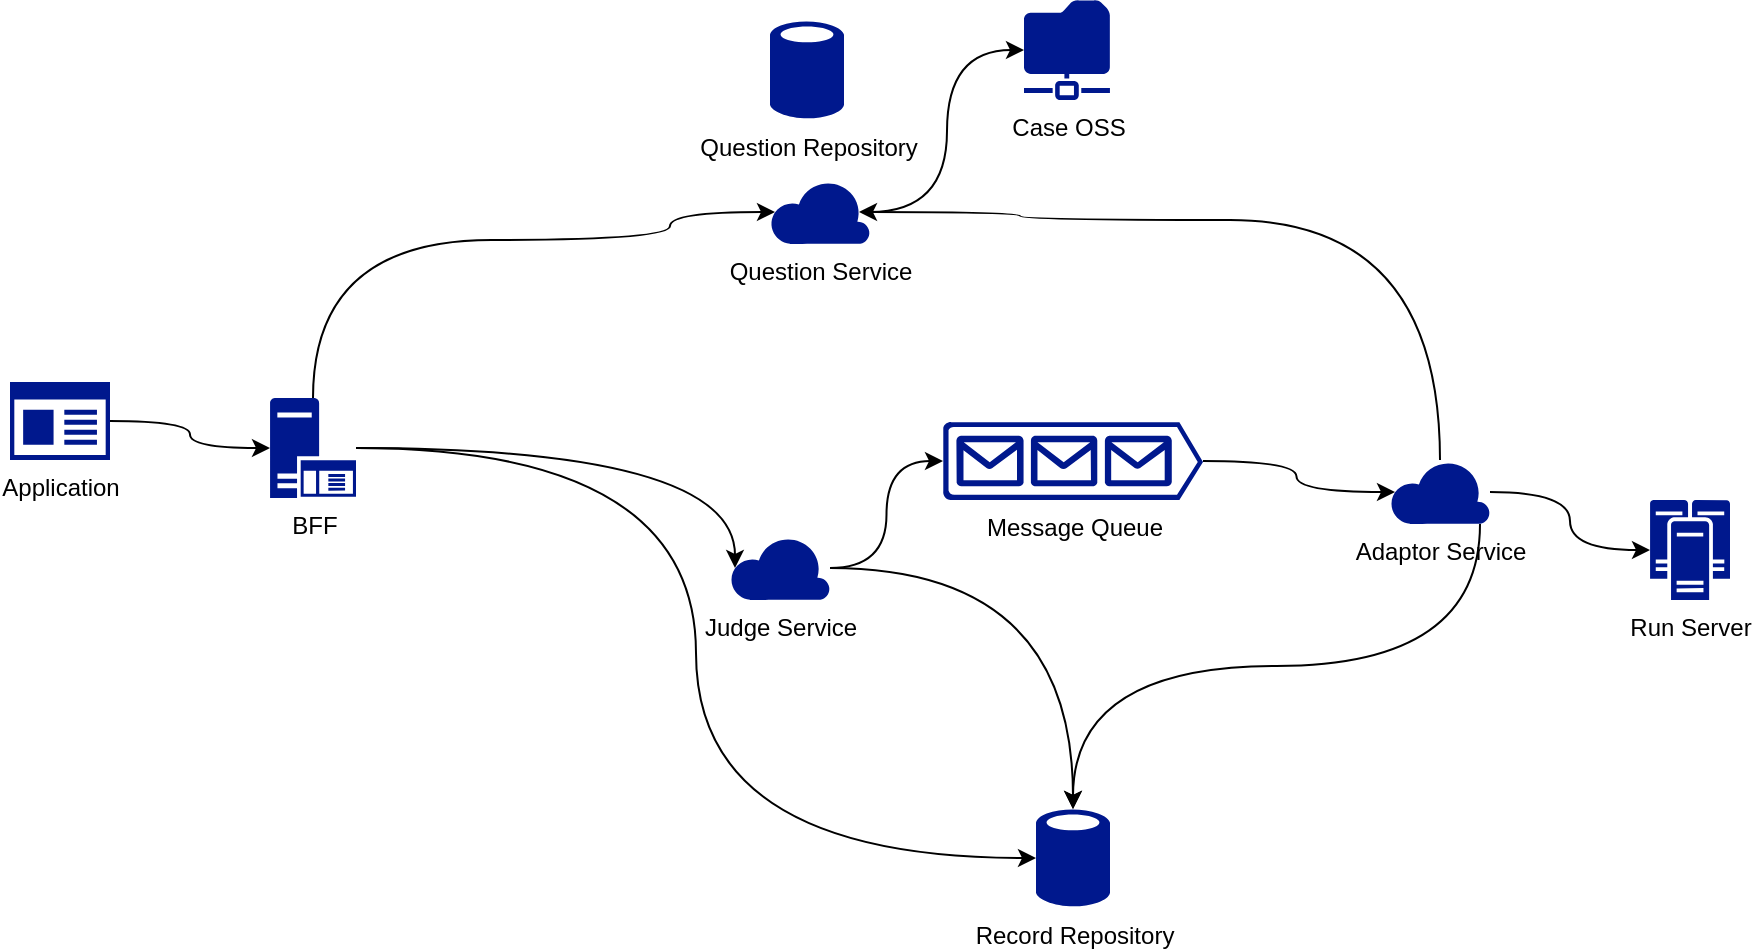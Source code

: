 <mxfile version="24.6.3" type="github">
  <diagram name="Page-1" id="QzZd_IAzWdYlVaJUvz0e">
    <mxGraphModel dx="1433" dy="607" grid="1" gridSize="10" guides="1" tooltips="1" connect="1" arrows="1" fold="1" page="1" pageScale="1" pageWidth="850" pageHeight="1100" math="0" shadow="0">
      <root>
        <mxCell id="0" />
        <mxCell id="1" parent="0" />
        <mxCell id="hPZAuObZ41Z15zBgy_SH-5" value="Application" style="sketch=0;aspect=fixed;pointerEvents=1;shadow=0;dashed=0;html=1;strokeColor=none;labelPosition=center;verticalLabelPosition=bottom;verticalAlign=top;align=center;fillColor=#00188D;shape=mxgraph.mscae.enterprise.app_generic" parent="1" vertex="1">
          <mxGeometry x="90" y="381" width="50" height="39" as="geometry" />
        </mxCell>
        <mxCell id="hPZAuObZ41Z15zBgy_SH-7" value="BFF" style="sketch=0;aspect=fixed;pointerEvents=1;shadow=0;dashed=0;html=1;strokeColor=none;labelPosition=center;verticalLabelPosition=bottom;verticalAlign=top;align=center;fillColor=#00188D;shape=mxgraph.mscae.enterprise.application_server" parent="1" vertex="1">
          <mxGeometry x="220" y="389" width="43" height="50" as="geometry" />
        </mxCell>
        <mxCell id="hPZAuObZ41Z15zBgy_SH-9" value="Judge Service" style="sketch=0;aspect=fixed;pointerEvents=1;shadow=0;dashed=0;html=1;strokeColor=none;labelPosition=center;verticalLabelPosition=bottom;verticalAlign=top;align=center;fillColor=#00188D;shape=mxgraph.azure.cloud" parent="1" vertex="1">
          <mxGeometry x="450" y="458" width="50" height="32" as="geometry" />
        </mxCell>
        <mxCell id="hPZAuObZ41Z15zBgy_SH-15" value="Adaptor Service" style="sketch=0;aspect=fixed;pointerEvents=1;shadow=0;dashed=0;html=1;strokeColor=none;labelPosition=center;verticalLabelPosition=bottom;verticalAlign=top;align=center;fillColor=#00188D;shape=mxgraph.azure.cloud" parent="1" vertex="1">
          <mxGeometry x="780" y="420" width="50" height="32" as="geometry" />
        </mxCell>
        <mxCell id="hPZAuObZ41Z15zBgy_SH-16" value="Run Server" style="sketch=0;aspect=fixed;pointerEvents=1;shadow=0;dashed=0;html=1;strokeColor=none;labelPosition=center;verticalLabelPosition=bottom;verticalAlign=top;align=center;fillColor=#00188D;shape=mxgraph.mscae.enterprise.cluster_server" parent="1" vertex="1">
          <mxGeometry x="910" y="440" width="40" height="50" as="geometry" />
        </mxCell>
        <mxCell id="hPZAuObZ41Z15zBgy_SH-26" style="edgeStyle=orthogonalEdgeStyle;rounded=0;orthogonalLoop=1;jettySize=auto;html=1;entryX=0;entryY=0.5;entryDx=0;entryDy=0;entryPerimeter=0;curved=1;exitX=1;exitY=0.5;exitDx=0;exitDy=0;exitPerimeter=0;" parent="1" source="hPZAuObZ41Z15zBgy_SH-5" target="hPZAuObZ41Z15zBgy_SH-7" edge="1">
          <mxGeometry relative="1" as="geometry">
            <mxPoint x="197" y="345" as="sourcePoint" />
          </mxGeometry>
        </mxCell>
        <mxCell id="hPZAuObZ41Z15zBgy_SH-29" style="edgeStyle=orthogonalEdgeStyle;rounded=0;orthogonalLoop=1;jettySize=auto;html=1;entryX=0;entryY=0.5;entryDx=0;entryDy=0;entryPerimeter=0;curved=1;" parent="1" source="hPZAuObZ41Z15zBgy_SH-15" target="hPZAuObZ41Z15zBgy_SH-16" edge="1">
          <mxGeometry relative="1" as="geometry" />
        </mxCell>
        <mxCell id="hPZAuObZ41Z15zBgy_SH-30" value="Message Queue" style="sketch=0;aspect=fixed;pointerEvents=1;shadow=0;dashed=0;html=1;strokeColor=none;labelPosition=center;verticalLabelPosition=bottom;verticalAlign=top;align=center;fillColor=#00188D;shape=mxgraph.azure.queue_generic" parent="1" vertex="1">
          <mxGeometry x="556.5" y="401" width="130" height="39" as="geometry" />
        </mxCell>
        <mxCell id="hPZAuObZ41Z15zBgy_SH-33" style="edgeStyle=orthogonalEdgeStyle;rounded=0;orthogonalLoop=1;jettySize=auto;html=1;entryX=0;entryY=0.5;entryDx=0;entryDy=0;entryPerimeter=0;curved=1;" parent="1" source="hPZAuObZ41Z15zBgy_SH-9" target="hPZAuObZ41Z15zBgy_SH-30" edge="1">
          <mxGeometry relative="1" as="geometry" />
        </mxCell>
        <mxCell id="hPZAuObZ41Z15zBgy_SH-35" style="edgeStyle=orthogonalEdgeStyle;rounded=0;orthogonalLoop=1;jettySize=auto;html=1;entryX=0.5;entryY=0.01;entryDx=0;entryDy=0;entryPerimeter=0;curved=1;" parent="1" source="hPZAuObZ41Z15zBgy_SH-9" target="hPZAuObZ41Z15zBgy_SH-20" edge="1">
          <mxGeometry relative="1" as="geometry" />
        </mxCell>
        <mxCell id="hPZAuObZ41Z15zBgy_SH-36" style="edgeStyle=orthogonalEdgeStyle;rounded=0;orthogonalLoop=1;jettySize=auto;html=1;entryX=0.5;entryY=0.01;entryDx=0;entryDy=0;entryPerimeter=0;curved=1;exitX=0.9;exitY=1;exitDx=0;exitDy=0;exitPerimeter=0;" parent="1" source="hPZAuObZ41Z15zBgy_SH-15" target="hPZAuObZ41Z15zBgy_SH-20" edge="1">
          <mxGeometry relative="1" as="geometry" />
        </mxCell>
        <mxCell id="hPZAuObZ41Z15zBgy_SH-20" value="Record Repository" style="sketch=0;aspect=fixed;pointerEvents=1;shadow=0;dashed=0;html=1;strokeColor=none;labelPosition=center;verticalLabelPosition=bottom;verticalAlign=top;align=center;fillColor=#00188D;shape=mxgraph.mscae.enterprise.database_generic" parent="1" vertex="1">
          <mxGeometry x="603" y="594" width="37" height="50" as="geometry" />
        </mxCell>
        <mxCell id="is69PrFka12TwKATJCTe-2" style="edgeStyle=orthogonalEdgeStyle;rounded=0;orthogonalLoop=1;jettySize=auto;html=1;entryX=0.05;entryY=0.5;entryDx=0;entryDy=0;entryPerimeter=0;curved=1;" parent="1" source="hPZAuObZ41Z15zBgy_SH-30" target="hPZAuObZ41Z15zBgy_SH-15" edge="1">
          <mxGeometry relative="1" as="geometry" />
        </mxCell>
        <mxCell id="Fwq9YYvaPhJEHygvi5cf-6" value="Case OSS" style="sketch=0;aspect=fixed;pointerEvents=1;shadow=0;dashed=0;html=1;strokeColor=none;labelPosition=center;verticalLabelPosition=bottom;verticalAlign=top;align=center;fillColor=#00188D;shape=mxgraph.mscae.enterprise.shared_folder" vertex="1" parent="1">
          <mxGeometry x="597" y="190" width="43" height="50" as="geometry" />
        </mxCell>
        <mxCell id="Fwq9YYvaPhJEHygvi5cf-9" value="Question Service" style="sketch=0;aspect=fixed;pointerEvents=1;shadow=0;dashed=0;html=1;strokeColor=none;labelPosition=center;verticalLabelPosition=bottom;verticalAlign=top;align=center;fillColor=#00188D;shape=mxgraph.azure.cloud" vertex="1" parent="1">
          <mxGeometry x="470" y="280" width="50" height="32" as="geometry" />
        </mxCell>
        <mxCell id="Fwq9YYvaPhJEHygvi5cf-11" style="edgeStyle=orthogonalEdgeStyle;rounded=0;orthogonalLoop=1;jettySize=auto;html=1;entryX=0;entryY=0.5;entryDx=0;entryDy=0;entryPerimeter=0;curved=1;" edge="1" parent="1" source="Fwq9YYvaPhJEHygvi5cf-9" target="Fwq9YYvaPhJEHygvi5cf-6">
          <mxGeometry relative="1" as="geometry" />
        </mxCell>
        <mxCell id="Fwq9YYvaPhJEHygvi5cf-12" style="edgeStyle=orthogonalEdgeStyle;rounded=0;orthogonalLoop=1;jettySize=auto;html=1;entryX=0.89;entryY=0.5;entryDx=0;entryDy=0;entryPerimeter=0;curved=1;" edge="1" parent="1" source="hPZAuObZ41Z15zBgy_SH-15" target="Fwq9YYvaPhJEHygvi5cf-9">
          <mxGeometry relative="1" as="geometry">
            <Array as="points">
              <mxPoint x="805" y="300" />
              <mxPoint x="595" y="300" />
            </Array>
          </mxGeometry>
        </mxCell>
        <mxCell id="Fwq9YYvaPhJEHygvi5cf-15" style="edgeStyle=orthogonalEdgeStyle;rounded=0;orthogonalLoop=1;jettySize=auto;html=1;entryX=0.05;entryY=0.5;entryDx=0;entryDy=0;entryPerimeter=0;curved=1;" edge="1" parent="1" source="hPZAuObZ41Z15zBgy_SH-7" target="Fwq9YYvaPhJEHygvi5cf-9">
          <mxGeometry relative="1" as="geometry">
            <Array as="points">
              <mxPoint x="242" y="310" />
              <mxPoint x="420" y="310" />
              <mxPoint x="420" y="296" />
            </Array>
          </mxGeometry>
        </mxCell>
        <mxCell id="Fwq9YYvaPhJEHygvi5cf-16" style="edgeStyle=orthogonalEdgeStyle;rounded=0;orthogonalLoop=1;jettySize=auto;html=1;entryX=0.05;entryY=0.5;entryDx=0;entryDy=0;entryPerimeter=0;curved=1;" edge="1" parent="1" source="hPZAuObZ41Z15zBgy_SH-7" target="hPZAuObZ41Z15zBgy_SH-9">
          <mxGeometry relative="1" as="geometry" />
        </mxCell>
        <mxCell id="Fwq9YYvaPhJEHygvi5cf-17" style="edgeStyle=orthogonalEdgeStyle;rounded=0;orthogonalLoop=1;jettySize=auto;html=1;entryX=0;entryY=0.5;entryDx=0;entryDy=0;entryPerimeter=0;curved=1;" edge="1" parent="1" source="hPZAuObZ41Z15zBgy_SH-7" target="hPZAuObZ41Z15zBgy_SH-20">
          <mxGeometry relative="1" as="geometry" />
        </mxCell>
        <mxCell id="Fwq9YYvaPhJEHygvi5cf-18" value="Question Repository" style="sketch=0;aspect=fixed;pointerEvents=1;shadow=0;dashed=0;html=1;strokeColor=none;labelPosition=center;verticalLabelPosition=bottom;verticalAlign=top;align=center;fillColor=#00188D;shape=mxgraph.mscae.enterprise.database_generic" vertex="1" parent="1">
          <mxGeometry x="470" y="200" width="37" height="50" as="geometry" />
        </mxCell>
      </root>
    </mxGraphModel>
  </diagram>
</mxfile>
